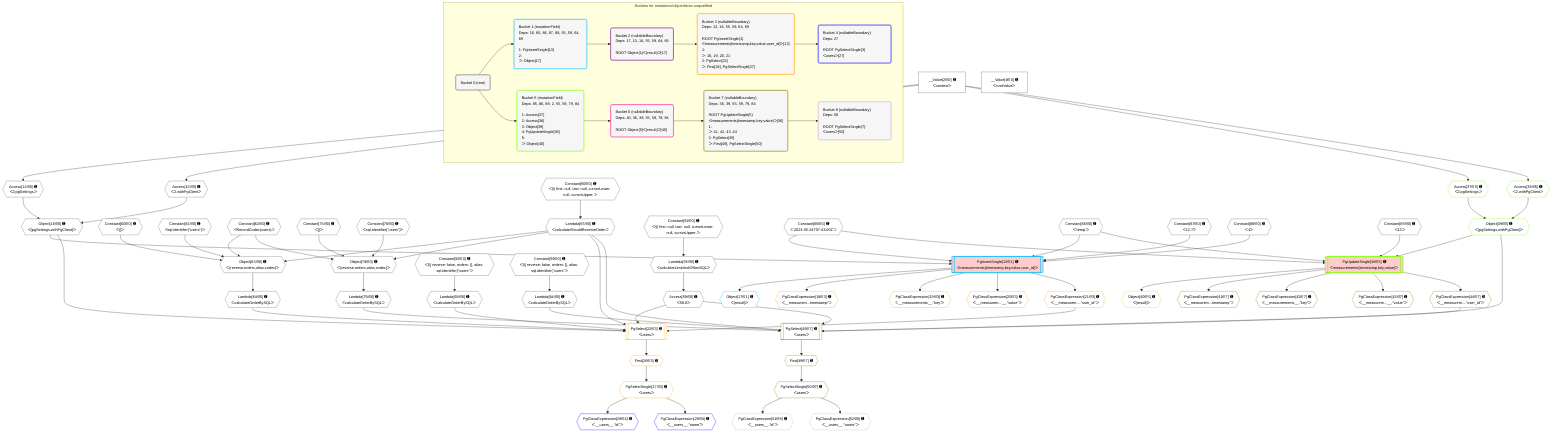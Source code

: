 %%{init: {'themeVariables': { 'fontSize': '12px'}}}%%
graph TD
    classDef path fill:#eee,stroke:#000,color:#000
    classDef plan fill:#fff,stroke-width:1px,color:#000
    classDef itemplan fill:#fff,stroke-width:2px,color:#000
    classDef unbatchedplan fill:#dff,stroke-width:1px,color:#000
    classDef sideeffectplan fill:#fcc,stroke-width:2px,color:#000
    classDef bucket fill:#f6f6f6,color:#000,stroke-width:2px,text-align:left


    %% plan dependencies
    Object63{{"Object[63∈0] ➊<br />ᐸ{reverse,orders,alias,codec}ᐳ"}}:::plan
    Lambda55{{"Lambda[55∈0] ➊<br />ᐸcalculateShouldReverseOrderᐳ"}}:::plan
    Constant60{{"Constant[60∈0] ➊<br />ᐸ[]ᐳ"}}:::plan
    Constant61{{"Constant[61∈0] ➊<br />ᐸsql.identifier(”users”)ᐳ"}}:::plan
    Constant62{{"Constant[62∈0] ➊<br />ᐸRecordCodec(users)ᐳ"}}:::plan
    Lambda55 & Constant60 & Constant61 & Constant62 --> Object63
    Object78{{"Object[78∈0] ➊<br />ᐸ{reverse,orders,alias,codec}ᐳ"}}:::plan
    Constant75{{"Constant[75∈0] ➊<br />ᐸ[]ᐳ"}}:::plan
    Constant76{{"Constant[76∈0] ➊<br />ᐸsql.identifier(”users”)ᐳ"}}:::plan
    Lambda55 & Constant75 & Constant76 & Constant62 --> Object78
    Object16{{"Object[16∈0] ➊<br />ᐸ{pgSettings,withPgClient}ᐳ"}}:::plan
    Access14{{"Access[14∈0] ➊<br />ᐸ2.pgSettingsᐳ"}}:::plan
    Access15{{"Access[15∈0] ➊<br />ᐸ2.withPgClientᐳ"}}:::plan
    Access14 & Access15 --> Object16
    __Value2["__Value[2∈0] ➊<br />ᐸcontextᐳ"]:::plan
    __Value2 --> Access14
    __Value2 --> Access15
    Constant90{{"Constant[90∈0] ➊<br />ᐸ§{ first: null, last: null, cursorLower: null, cursorUpper: ᐳ"}}:::plan
    Constant90 --> Lambda55
    Lambda58{{"Lambda[58∈0] ➊<br />ᐸcalculateLimitAndOffsetSQLᐳ"}}:::plan
    Constant91{{"Constant[91∈0] ➊<br />ᐸ§{ first: null, last: null, cursorLower: null, cursorUpper: ᐳ"}}:::plan
    Constant91 --> Lambda58
    Access59{{"Access[59∈0] ➊<br />ᐸ58.0ᐳ"}}:::plan
    Lambda58 --> Access59
    Lambda64{{"Lambda[64∈0] ➊<br />ᐸcalculateOrderBySQLᐳ"}}:::plan
    Object63 --> Lambda64
    Lambda69{{"Lambda[69∈0] ➊<br />ᐸcalculateOrderBySQLᐳ"}}:::plan
    Constant92{{"Constant[92∈0] ➊<br />ᐸ§{ reverse: false, orders: [], alias: sql.identifier(”users”ᐳ"}}:::plan
    Constant92 --> Lambda69
    Lambda79{{"Lambda[79∈0] ➊<br />ᐸcalculateOrderBySQLᐳ"}}:::plan
    Object78 --> Lambda79
    Lambda84{{"Lambda[84∈0] ➊<br />ᐸcalculateOrderBySQLᐳ"}}:::plan
    Constant93{{"Constant[93∈0] ➊<br />ᐸ§{ reverse: false, orders: [], alias: sql.identifier(”users”ᐳ"}}:::plan
    Constant93 --> Lambda84
    __Value4["__Value[4∈0] ➊<br />ᐸrootValueᐳ"]:::plan
    Constant85{{"Constant[85∈0] ➊<br />ᐸ'2023-05-24T07:43:00Z'ᐳ"}}:::plan
    Constant86{{"Constant[86∈0] ➊<br />ᐸ'temp'ᐳ"}}:::plan
    Constant87{{"Constant[87∈0] ➊<br />ᐸ12.7ᐳ"}}:::plan
    Constant88{{"Constant[88∈0] ➊<br />ᐸ4ᐳ"}}:::plan
    Constant89{{"Constant[89∈0] ➊<br />ᐸ13ᐳ"}}:::plan
    PgInsertSingle13[["PgInsertSingle[13∈1] ➊<br />ᐸmeasurements(timestamp,key,value,user_id)ᐳ"]]:::sideeffectplan
    Object16 & Constant85 & Constant86 & Constant87 & Constant88 --> PgInsertSingle13
    Object17{{"Object[17∈1] ➊<br />ᐸ{result}ᐳ"}}:::plan
    PgInsertSingle13 --> Object17
    PgSelect22[["PgSelect[22∈3] ➊<br />ᐸusersᐳ"]]:::plan
    PgClassExpression21{{"PgClassExpression[21∈3] ➊<br />ᐸ__measurem....”user_id”ᐳ"}}:::plan
    Object16 & PgClassExpression21 & Lambda55 & Access59 & Lambda64 & Lambda69 --> PgSelect22
    PgClassExpression18{{"PgClassExpression[18∈3] ➊<br />ᐸ__measurem...timestamp”ᐳ"}}:::plan
    PgInsertSingle13 --> PgClassExpression18
    PgClassExpression19{{"PgClassExpression[19∈3] ➊<br />ᐸ__measurements__.”key”ᐳ"}}:::plan
    PgInsertSingle13 --> PgClassExpression19
    PgClassExpression20{{"PgClassExpression[20∈3] ➊<br />ᐸ__measurem...__.”value”ᐳ"}}:::plan
    PgInsertSingle13 --> PgClassExpression20
    PgInsertSingle13 --> PgClassExpression21
    First26{{"First[26∈3] ➊"}}:::plan
    PgSelect22 --> First26
    PgSelectSingle27{{"PgSelectSingle[27∈3] ➊<br />ᐸusersᐳ"}}:::plan
    First26 --> PgSelectSingle27
    PgClassExpression28{{"PgClassExpression[28∈4] ➊<br />ᐸ__users__.”id”ᐳ"}}:::plan
    PgSelectSingle27 --> PgClassExpression28
    PgClassExpression29{{"PgClassExpression[29∈4] ➊<br />ᐸ__users__.”name”ᐳ"}}:::plan
    PgSelectSingle27 --> PgClassExpression29
    PgUpdateSingle36[["PgUpdateSingle[36∈5] ➊<br />ᐸmeasurements(timestamp,key;value)ᐳ"]]:::sideeffectplan
    Object39{{"Object[39∈5] ➊<br />ᐸ{pgSettings,withPgClient}ᐳ"}}:::plan
    Object39 & Constant85 & Constant86 & Constant89 --> PgUpdateSingle36
    Access37{{"Access[37∈5] ➊<br />ᐸ2.pgSettingsᐳ"}}:::plan
    Access38{{"Access[38∈5] ➊<br />ᐸ2.withPgClientᐳ"}}:::plan
    Access37 & Access38 --> Object39
    __Value2 --> Access37
    __Value2 --> Access38
    Object40{{"Object[40∈5] ➊<br />ᐸ{result}ᐳ"}}:::plan
    PgUpdateSingle36 --> Object40
    PgSelect45[["PgSelect[45∈7] ➊<br />ᐸusersᐳ"]]:::plan
    PgClassExpression44{{"PgClassExpression[44∈7] ➊<br />ᐸ__measurem....”user_id”ᐳ"}}:::plan
    Object39 & PgClassExpression44 & Lambda55 & Access59 & Lambda79 & Lambda84 --> PgSelect45
    PgClassExpression41{{"PgClassExpression[41∈7] ➊<br />ᐸ__measurem...timestamp”ᐳ"}}:::plan
    PgUpdateSingle36 --> PgClassExpression41
    PgClassExpression42{{"PgClassExpression[42∈7] ➊<br />ᐸ__measurements__.”key”ᐳ"}}:::plan
    PgUpdateSingle36 --> PgClassExpression42
    PgClassExpression43{{"PgClassExpression[43∈7] ➊<br />ᐸ__measurem...__.”value”ᐳ"}}:::plan
    PgUpdateSingle36 --> PgClassExpression43
    PgUpdateSingle36 --> PgClassExpression44
    First49{{"First[49∈7] ➊"}}:::plan
    PgSelect45 --> First49
    PgSelectSingle50{{"PgSelectSingle[50∈7] ➊<br />ᐸusersᐳ"}}:::plan
    First49 --> PgSelectSingle50
    PgClassExpression51{{"PgClassExpression[51∈8] ➊<br />ᐸ__users__.”id”ᐳ"}}:::plan
    PgSelectSingle50 --> PgClassExpression51
    PgClassExpression52{{"PgClassExpression[52∈8] ➊<br />ᐸ__users__.”name”ᐳ"}}:::plan
    PgSelectSingle50 --> PgClassExpression52

    %% define steps

    subgraph "Buckets for mutations/v4/partitions.unqualified"
    Bucket0("Bucket 0 (root)"):::bucket
    classDef bucket0 stroke:#696969
    class Bucket0,__Value2,__Value4,Access14,Access15,Object16,Lambda55,Lambda58,Access59,Constant60,Constant61,Constant62,Object63,Lambda64,Lambda69,Constant75,Constant76,Object78,Lambda79,Lambda84,Constant85,Constant86,Constant87,Constant88,Constant89,Constant90,Constant91,Constant92,Constant93 bucket0
    Bucket1("Bucket 1 (mutationField)<br />Deps: 16, 85, 86, 87, 88, 55, 59, 64, 69<br /><br />1: PgInsertSingle[13]<br />2: <br />ᐳ: Object[17]"):::bucket
    classDef bucket1 stroke:#00bfff
    class Bucket1,PgInsertSingle13,Object17 bucket1
    Bucket2("Bucket 2 (nullableBoundary)<br />Deps: 17, 13, 16, 55, 59, 64, 69<br /><br />ROOT Object{1}ᐸ{result}ᐳ[17]"):::bucket
    classDef bucket2 stroke:#7f007f
    class Bucket2 bucket2
    Bucket3("Bucket 3 (nullableBoundary)<br />Deps: 13, 16, 55, 59, 64, 69<br /><br />ROOT PgInsertSingle{1}ᐸmeasurements(timestamp,key,value,user_id)ᐳ[13]<br />1: <br />ᐳ: 18, 19, 20, 21<br />2: PgSelect[22]<br />ᐳ: First[26], PgSelectSingle[27]"):::bucket
    classDef bucket3 stroke:#ffa500
    class Bucket3,PgClassExpression18,PgClassExpression19,PgClassExpression20,PgClassExpression21,PgSelect22,First26,PgSelectSingle27 bucket3
    Bucket4("Bucket 4 (nullableBoundary)<br />Deps: 27<br /><br />ROOT PgSelectSingle{3}ᐸusersᐳ[27]"):::bucket
    classDef bucket4 stroke:#0000ff
    class Bucket4,PgClassExpression28,PgClassExpression29 bucket4
    Bucket5("Bucket 5 (mutationField)<br />Deps: 85, 86, 89, 2, 55, 59, 79, 84<br /><br />1: Access[37]<br />2: Access[38]<br />3: Object[39]<br />4: PgUpdateSingle[36]<br />5: <br />ᐳ: Object[40]"):::bucket
    classDef bucket5 stroke:#7fff00
    class Bucket5,PgUpdateSingle36,Access37,Access38,Object39,Object40 bucket5
    Bucket6("Bucket 6 (nullableBoundary)<br />Deps: 40, 36, 39, 55, 59, 79, 84<br /><br />ROOT Object{5}ᐸ{result}ᐳ[40]"):::bucket
    classDef bucket6 stroke:#ff1493
    class Bucket6 bucket6
    Bucket7("Bucket 7 (nullableBoundary)<br />Deps: 36, 39, 55, 59, 79, 84<br /><br />ROOT PgUpdateSingle{5}ᐸmeasurements(timestamp,key;value)ᐳ[36]<br />1: <br />ᐳ: 41, 42, 43, 44<br />2: PgSelect[45]<br />ᐳ: First[49], PgSelectSingle[50]"):::bucket
    classDef bucket7 stroke:#808000
    class Bucket7,PgClassExpression41,PgClassExpression42,PgClassExpression43,PgClassExpression44,PgSelect45,First49,PgSelectSingle50 bucket7
    Bucket8("Bucket 8 (nullableBoundary)<br />Deps: 50<br /><br />ROOT PgSelectSingle{7}ᐸusersᐳ[50]"):::bucket
    classDef bucket8 stroke:#dda0dd
    class Bucket8,PgClassExpression51,PgClassExpression52 bucket8
    Bucket0 --> Bucket1 & Bucket5
    Bucket1 --> Bucket2
    Bucket2 --> Bucket3
    Bucket3 --> Bucket4
    Bucket5 --> Bucket6
    Bucket6 --> Bucket7
    Bucket7 --> Bucket8
    end